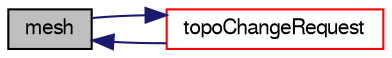 digraph "mesh"
{
  bgcolor="transparent";
  edge [fontname="FreeSans",fontsize="10",labelfontname="FreeSans",labelfontsize="10"];
  node [fontname="FreeSans",fontsize="10",shape=record];
  rankdir="LR";
  Node92 [label="mesh",height=0.2,width=0.4,color="black", fillcolor="grey75", style="filled", fontcolor="black"];
  Node92 -> Node93 [dir="back",color="midnightblue",fontsize="10",style="solid",fontname="FreeSans"];
  Node93 [label="topoChangeRequest",height=0.2,width=0.4,color="red",URL="$a21734.html#a38bb5f66d48be41017998924e5614a05",tooltip="Return topology change request. "];
  Node93 -> Node92 [dir="back",color="midnightblue",fontsize="10",style="solid",fontname="FreeSans"];
}
